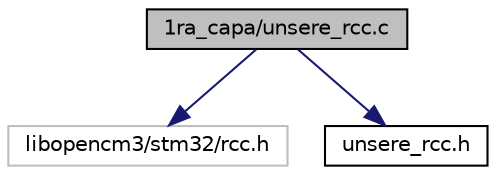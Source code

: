 digraph "1ra_capa/unsere_rcc.c"
{
  edge [fontname="Helvetica",fontsize="10",labelfontname="Helvetica",labelfontsize="10"];
  node [fontname="Helvetica",fontsize="10",shape=record];
  Node0 [label="1ra_capa/unsere_rcc.c",height=0.2,width=0.4,color="black", fillcolor="grey75", style="filled", fontcolor="black"];
  Node0 -> Node1 [color="midnightblue",fontsize="10",style="solid"];
  Node1 [label="libopencm3/stm32/rcc.h",height=0.2,width=0.4,color="grey75", fillcolor="white", style="filled"];
  Node0 -> Node2 [color="midnightblue",fontsize="10",style="solid"];
  Node2 [label="unsere_rcc.h",height=0.2,width=0.4,color="black", fillcolor="white", style="filled",URL="$unsere__rcc_8h.html"];
}
